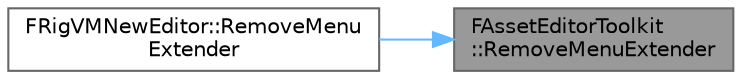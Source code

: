 digraph "FAssetEditorToolkit::RemoveMenuExtender"
{
 // INTERACTIVE_SVG=YES
 // LATEX_PDF_SIZE
  bgcolor="transparent";
  edge [fontname=Helvetica,fontsize=10,labelfontname=Helvetica,labelfontsize=10];
  node [fontname=Helvetica,fontsize=10,shape=box,height=0.2,width=0.4];
  rankdir="RL";
  Node1 [id="Node000001",label="FAssetEditorToolkit\l::RemoveMenuExtender",height=0.2,width=0.4,color="gray40", fillcolor="grey60", style="filled", fontcolor="black",tooltip=" "];
  Node1 -> Node2 [id="edge1_Node000001_Node000002",dir="back",color="steelblue1",style="solid",tooltip=" "];
  Node2 [id="Node000002",label="FRigVMNewEditor::RemoveMenu\lExtender",height=0.2,width=0.4,color="grey40", fillcolor="white", style="filled",URL="$d0/d32/classFRigVMNewEditor.html#a08ec8adc07fe820070e5a9433830daaf",tooltip=" "];
}

